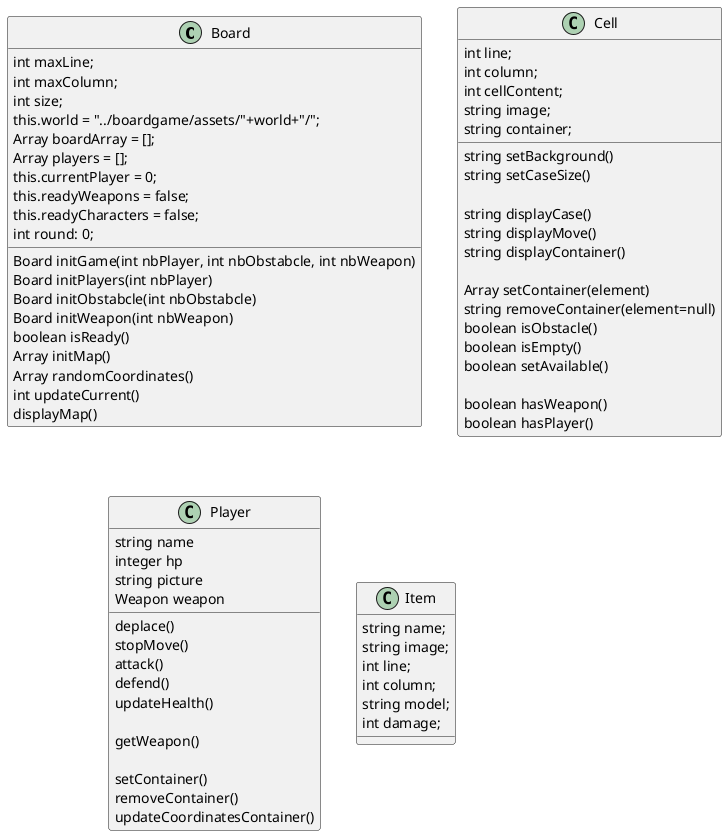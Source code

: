 @startuml
class Board {
    int maxLine;
    int maxColumn;
    int size;
    this.world = "../boardgame/assets/"+world+"/";
    Array boardArray = [];
    '    [{x: 0,y: 0, player: Player, isCurrent: true},{index: 235,player: Player, isCurrent: false}]
    Array players = [];
    this.currentPlayer = 0;
    this.readyWeapons = false;
    this.readyCharacters = false;
    int round: 0;

    Board initGame(int nbPlayer, int nbObstabcle, int nbWeapon)
    Board initPlayers(int nbPlayer)
    Board initObstabcle(int nbObstabcle)
    Board initWeapon(int nbWeapon)
    boolean isReady()
    Array initMap()
    Array randomCoordinates()
    int updateCurrent()
    displayMap()


}

class Cell {
    int line;
    int column;
    int cellContent;
    string image;
    string container;


    string setBackground()
    string setCaseSize()

    string displayCase()
    string displayMove()
    string displayContainer()

    Array setContainer(element)
    string removeContainer(element=null)
    boolean isObstacle()
    boolean isEmpty()
    boolean setAvailable()

    boolean hasWeapon()
    boolean hasPlayer()

}

class Player {
   string name
   integer hp
   string picture
   Weapon weapon

   deplace()
   stopMove()
   attack()
   defend()
   updateHealth()

   getWeapon()

   setContainer()
   removeContainer()
   updateCoordinatesContainer()
}

class Item {
    string name;
    string image;
    int line;
    int column;
    string model;
    int damage;
}

@enduml




